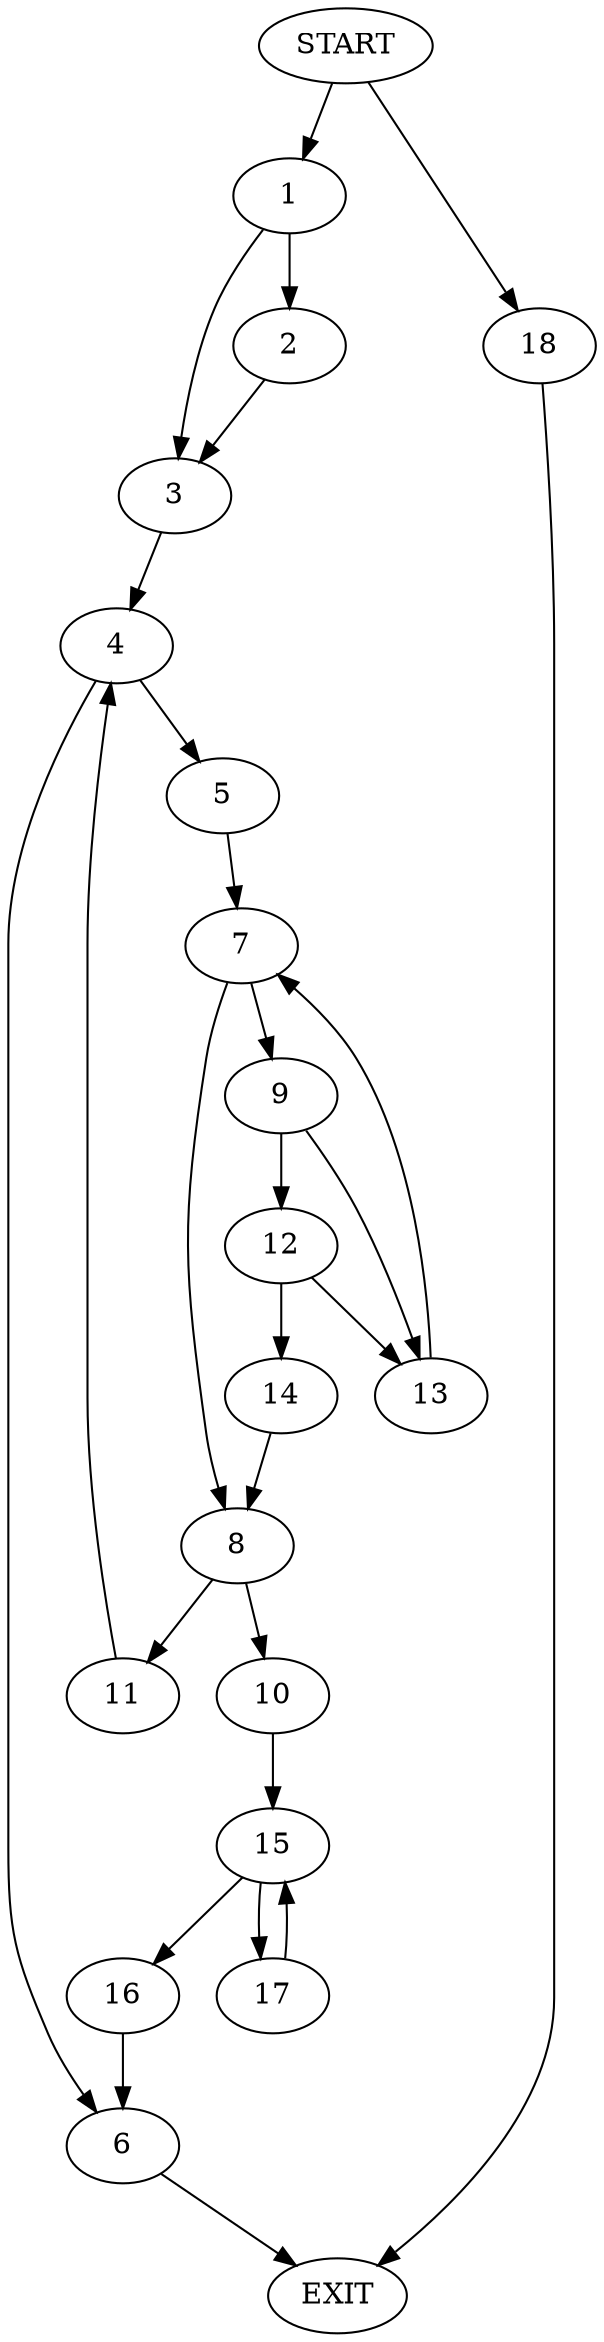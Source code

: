 digraph {
0 [label="START"]
19 [label="EXIT"]
0 -> 1
1 -> 2
1 -> 3
3 -> 4
2 -> 3
4 -> 5
4 -> 6
5 -> 7
6 -> 19
7 -> 8
7 -> 9
8 -> 10
8 -> 11
9 -> 12
9 -> 13
13 -> 7
12 -> 14
12 -> 13
14 -> 8
10 -> 15
11 -> 4
15 -> 16
15 -> 17
17 -> 15
16 -> 6
0 -> 18
18 -> 19
}

